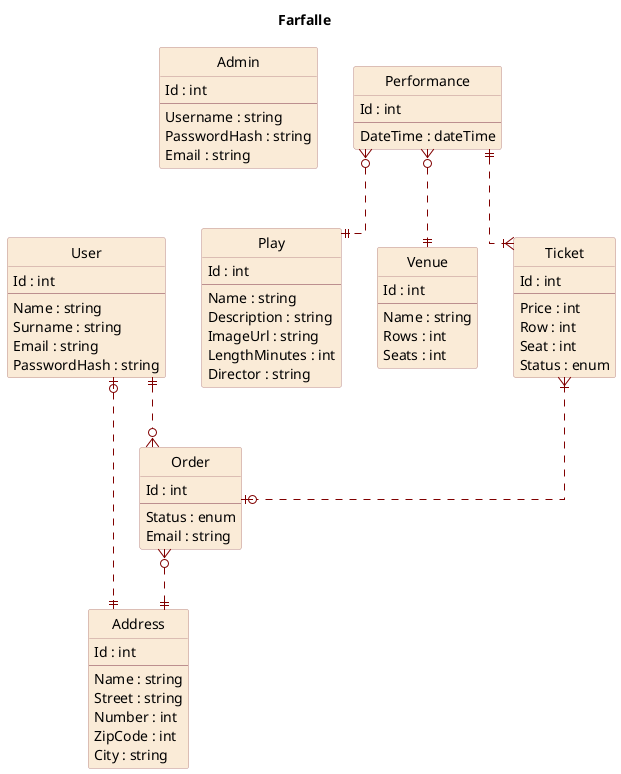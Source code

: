 @startuml farfalle
title Farfalle

hide circle

skinparam ClassBackgroundColor AntiqueWhite
skinparam ClassBorderColor RosyBrown
skinparam ArrowColor Maroon

skinparam Shadowing false

skinparam Linetype ortho

entity Admin {
    Id : int
    ---
    Username : string
    PasswordHash : string
    Email : string
}

entity User {
    Id : int
    ---
    Name : string
    Surname : string
    Email : string
    PasswordHash : string
}

entity Play {
    Id : int
    ---
    Name : string
    Description : string
    ImageUrl : string
    LengthMinutes : int
    Director : string
}

entity Performance {
    Id : int
    ---
    DateTime : dateTime
}

entity Venue {
    Id : int
    ---
    Name : string
    Rows : int
    Seats : int
}

entity Ticket {
    Id : int
    ---
    Price : int
    Row : int
    Seat : int
    Status : enum
}

entity Order {
    Id : int
    ---
    Status : enum
    Email : string
}

entity Address {
    Id : int
    ---
    Name : string
    Street : string
    Number : int
    ZipCode : int
    City : string
}

User |o..|| Address
User ||..o{ Order
Performance }o..|| Play
Performance }o..|| Venue
Performance ||..|{ Ticket
Ticket }|..o| Order
Order }o..|| Address

@enduml